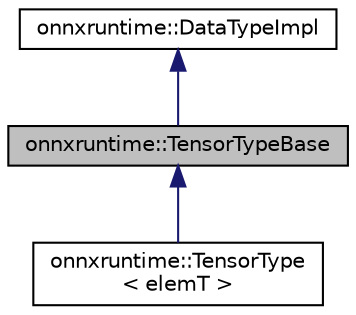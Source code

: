 digraph "onnxruntime::TensorTypeBase"
{
  edge [fontname="Helvetica",fontsize="10",labelfontname="Helvetica",labelfontsize="10"];
  node [fontname="Helvetica",fontsize="10",shape=record];
  Node0 [label="onnxruntime::TensorTypeBase",height=0.2,width=0.4,color="black", fillcolor="grey75", style="filled", fontcolor="black"];
  Node1 -> Node0 [dir="back",color="midnightblue",fontsize="10",style="solid"];
  Node1 [label="onnxruntime::DataTypeImpl",height=0.2,width=0.4,color="black", fillcolor="white", style="filled",URL="$classonnxruntime_1_1DataTypeImpl.html",tooltip="Base class for MLDataType. "];
  Node0 -> Node2 [dir="back",color="midnightblue",fontsize="10",style="solid"];
  Node2 [label="onnxruntime::TensorType\l\< elemT \>",height=0.2,width=0.4,color="black", fillcolor="white", style="filled",URL="$classonnxruntime_1_1TensorType.html",tooltip="Tensor type. This type does not have a C++ type associated with it at registration time except the el..."];
}
